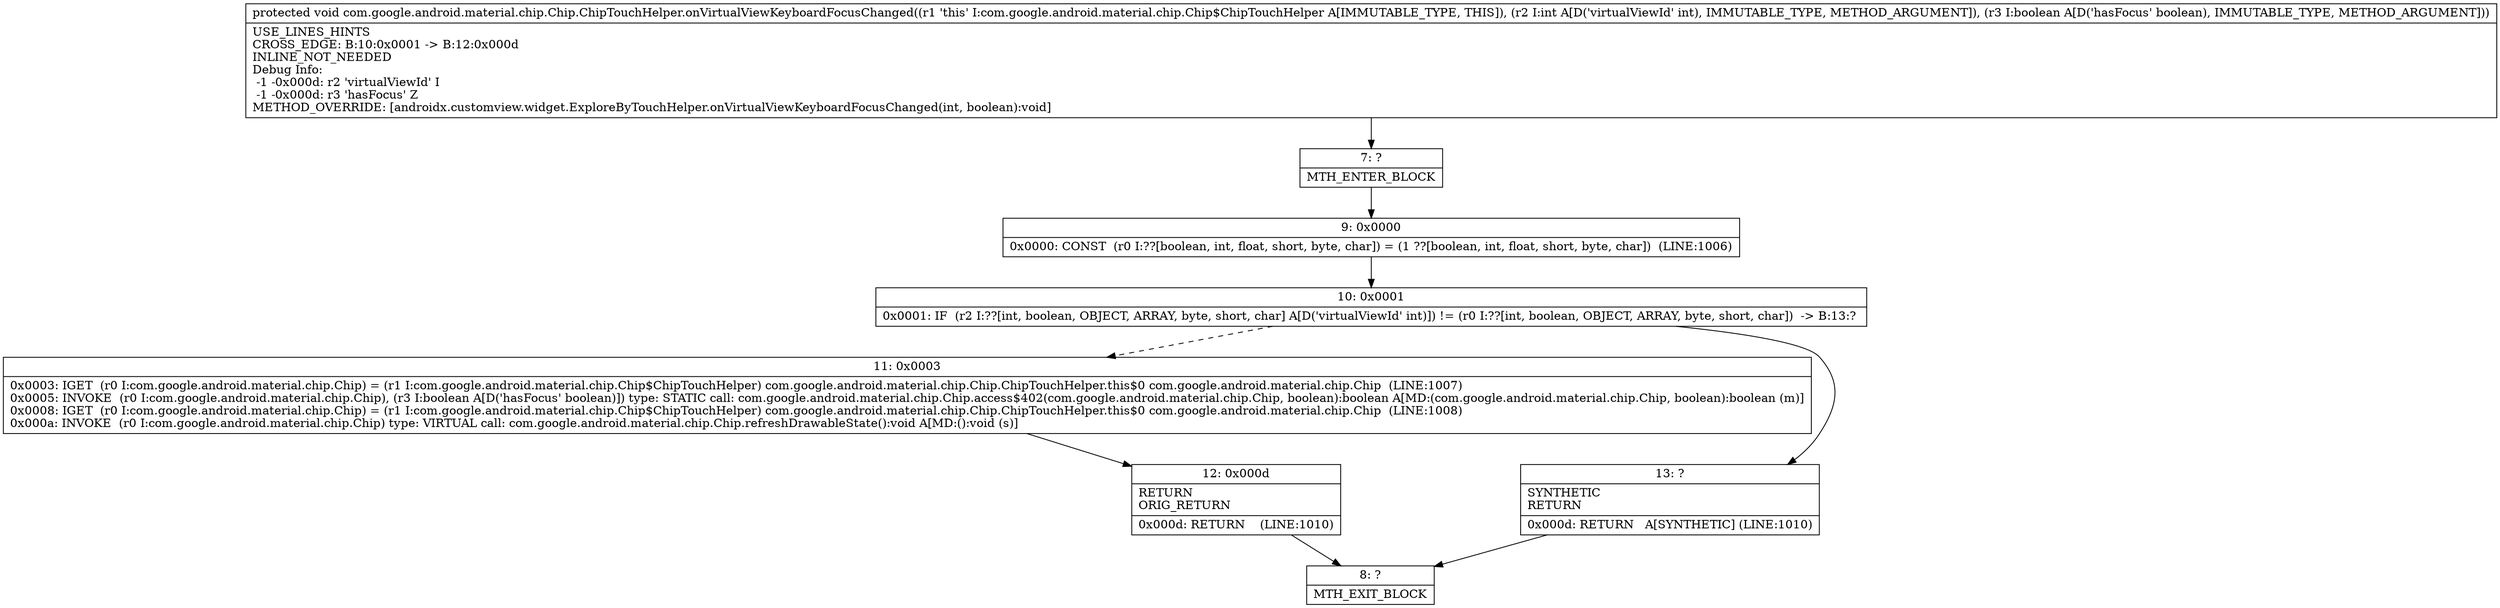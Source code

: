 digraph "CFG forcom.google.android.material.chip.Chip.ChipTouchHelper.onVirtualViewKeyboardFocusChanged(IZ)V" {
Node_7 [shape=record,label="{7\:\ ?|MTH_ENTER_BLOCK\l}"];
Node_9 [shape=record,label="{9\:\ 0x0000|0x0000: CONST  (r0 I:??[boolean, int, float, short, byte, char]) = (1 ??[boolean, int, float, short, byte, char])  (LINE:1006)\l}"];
Node_10 [shape=record,label="{10\:\ 0x0001|0x0001: IF  (r2 I:??[int, boolean, OBJECT, ARRAY, byte, short, char] A[D('virtualViewId' int)]) != (r0 I:??[int, boolean, OBJECT, ARRAY, byte, short, char])  \-\> B:13:? \l}"];
Node_11 [shape=record,label="{11\:\ 0x0003|0x0003: IGET  (r0 I:com.google.android.material.chip.Chip) = (r1 I:com.google.android.material.chip.Chip$ChipTouchHelper) com.google.android.material.chip.Chip.ChipTouchHelper.this$0 com.google.android.material.chip.Chip  (LINE:1007)\l0x0005: INVOKE  (r0 I:com.google.android.material.chip.Chip), (r3 I:boolean A[D('hasFocus' boolean)]) type: STATIC call: com.google.android.material.chip.Chip.access$402(com.google.android.material.chip.Chip, boolean):boolean A[MD:(com.google.android.material.chip.Chip, boolean):boolean (m)]\l0x0008: IGET  (r0 I:com.google.android.material.chip.Chip) = (r1 I:com.google.android.material.chip.Chip$ChipTouchHelper) com.google.android.material.chip.Chip.ChipTouchHelper.this$0 com.google.android.material.chip.Chip  (LINE:1008)\l0x000a: INVOKE  (r0 I:com.google.android.material.chip.Chip) type: VIRTUAL call: com.google.android.material.chip.Chip.refreshDrawableState():void A[MD:():void (s)]\l}"];
Node_12 [shape=record,label="{12\:\ 0x000d|RETURN\lORIG_RETURN\l|0x000d: RETURN    (LINE:1010)\l}"];
Node_8 [shape=record,label="{8\:\ ?|MTH_EXIT_BLOCK\l}"];
Node_13 [shape=record,label="{13\:\ ?|SYNTHETIC\lRETURN\l|0x000d: RETURN   A[SYNTHETIC] (LINE:1010)\l}"];
MethodNode[shape=record,label="{protected void com.google.android.material.chip.Chip.ChipTouchHelper.onVirtualViewKeyboardFocusChanged((r1 'this' I:com.google.android.material.chip.Chip$ChipTouchHelper A[IMMUTABLE_TYPE, THIS]), (r2 I:int A[D('virtualViewId' int), IMMUTABLE_TYPE, METHOD_ARGUMENT]), (r3 I:boolean A[D('hasFocus' boolean), IMMUTABLE_TYPE, METHOD_ARGUMENT]))  | USE_LINES_HINTS\lCROSS_EDGE: B:10:0x0001 \-\> B:12:0x000d\lINLINE_NOT_NEEDED\lDebug Info:\l  \-1 \-0x000d: r2 'virtualViewId' I\l  \-1 \-0x000d: r3 'hasFocus' Z\lMETHOD_OVERRIDE: [androidx.customview.widget.ExploreByTouchHelper.onVirtualViewKeyboardFocusChanged(int, boolean):void]\l}"];
MethodNode -> Node_7;Node_7 -> Node_9;
Node_9 -> Node_10;
Node_10 -> Node_11[style=dashed];
Node_10 -> Node_13;
Node_11 -> Node_12;
Node_12 -> Node_8;
Node_13 -> Node_8;
}

